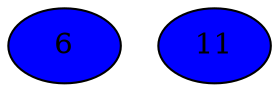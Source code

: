 strict graph {
6[label="6" style=filled fillcolor="blue1"];
11[label="11" style=filled fillcolor="blue1"];
}